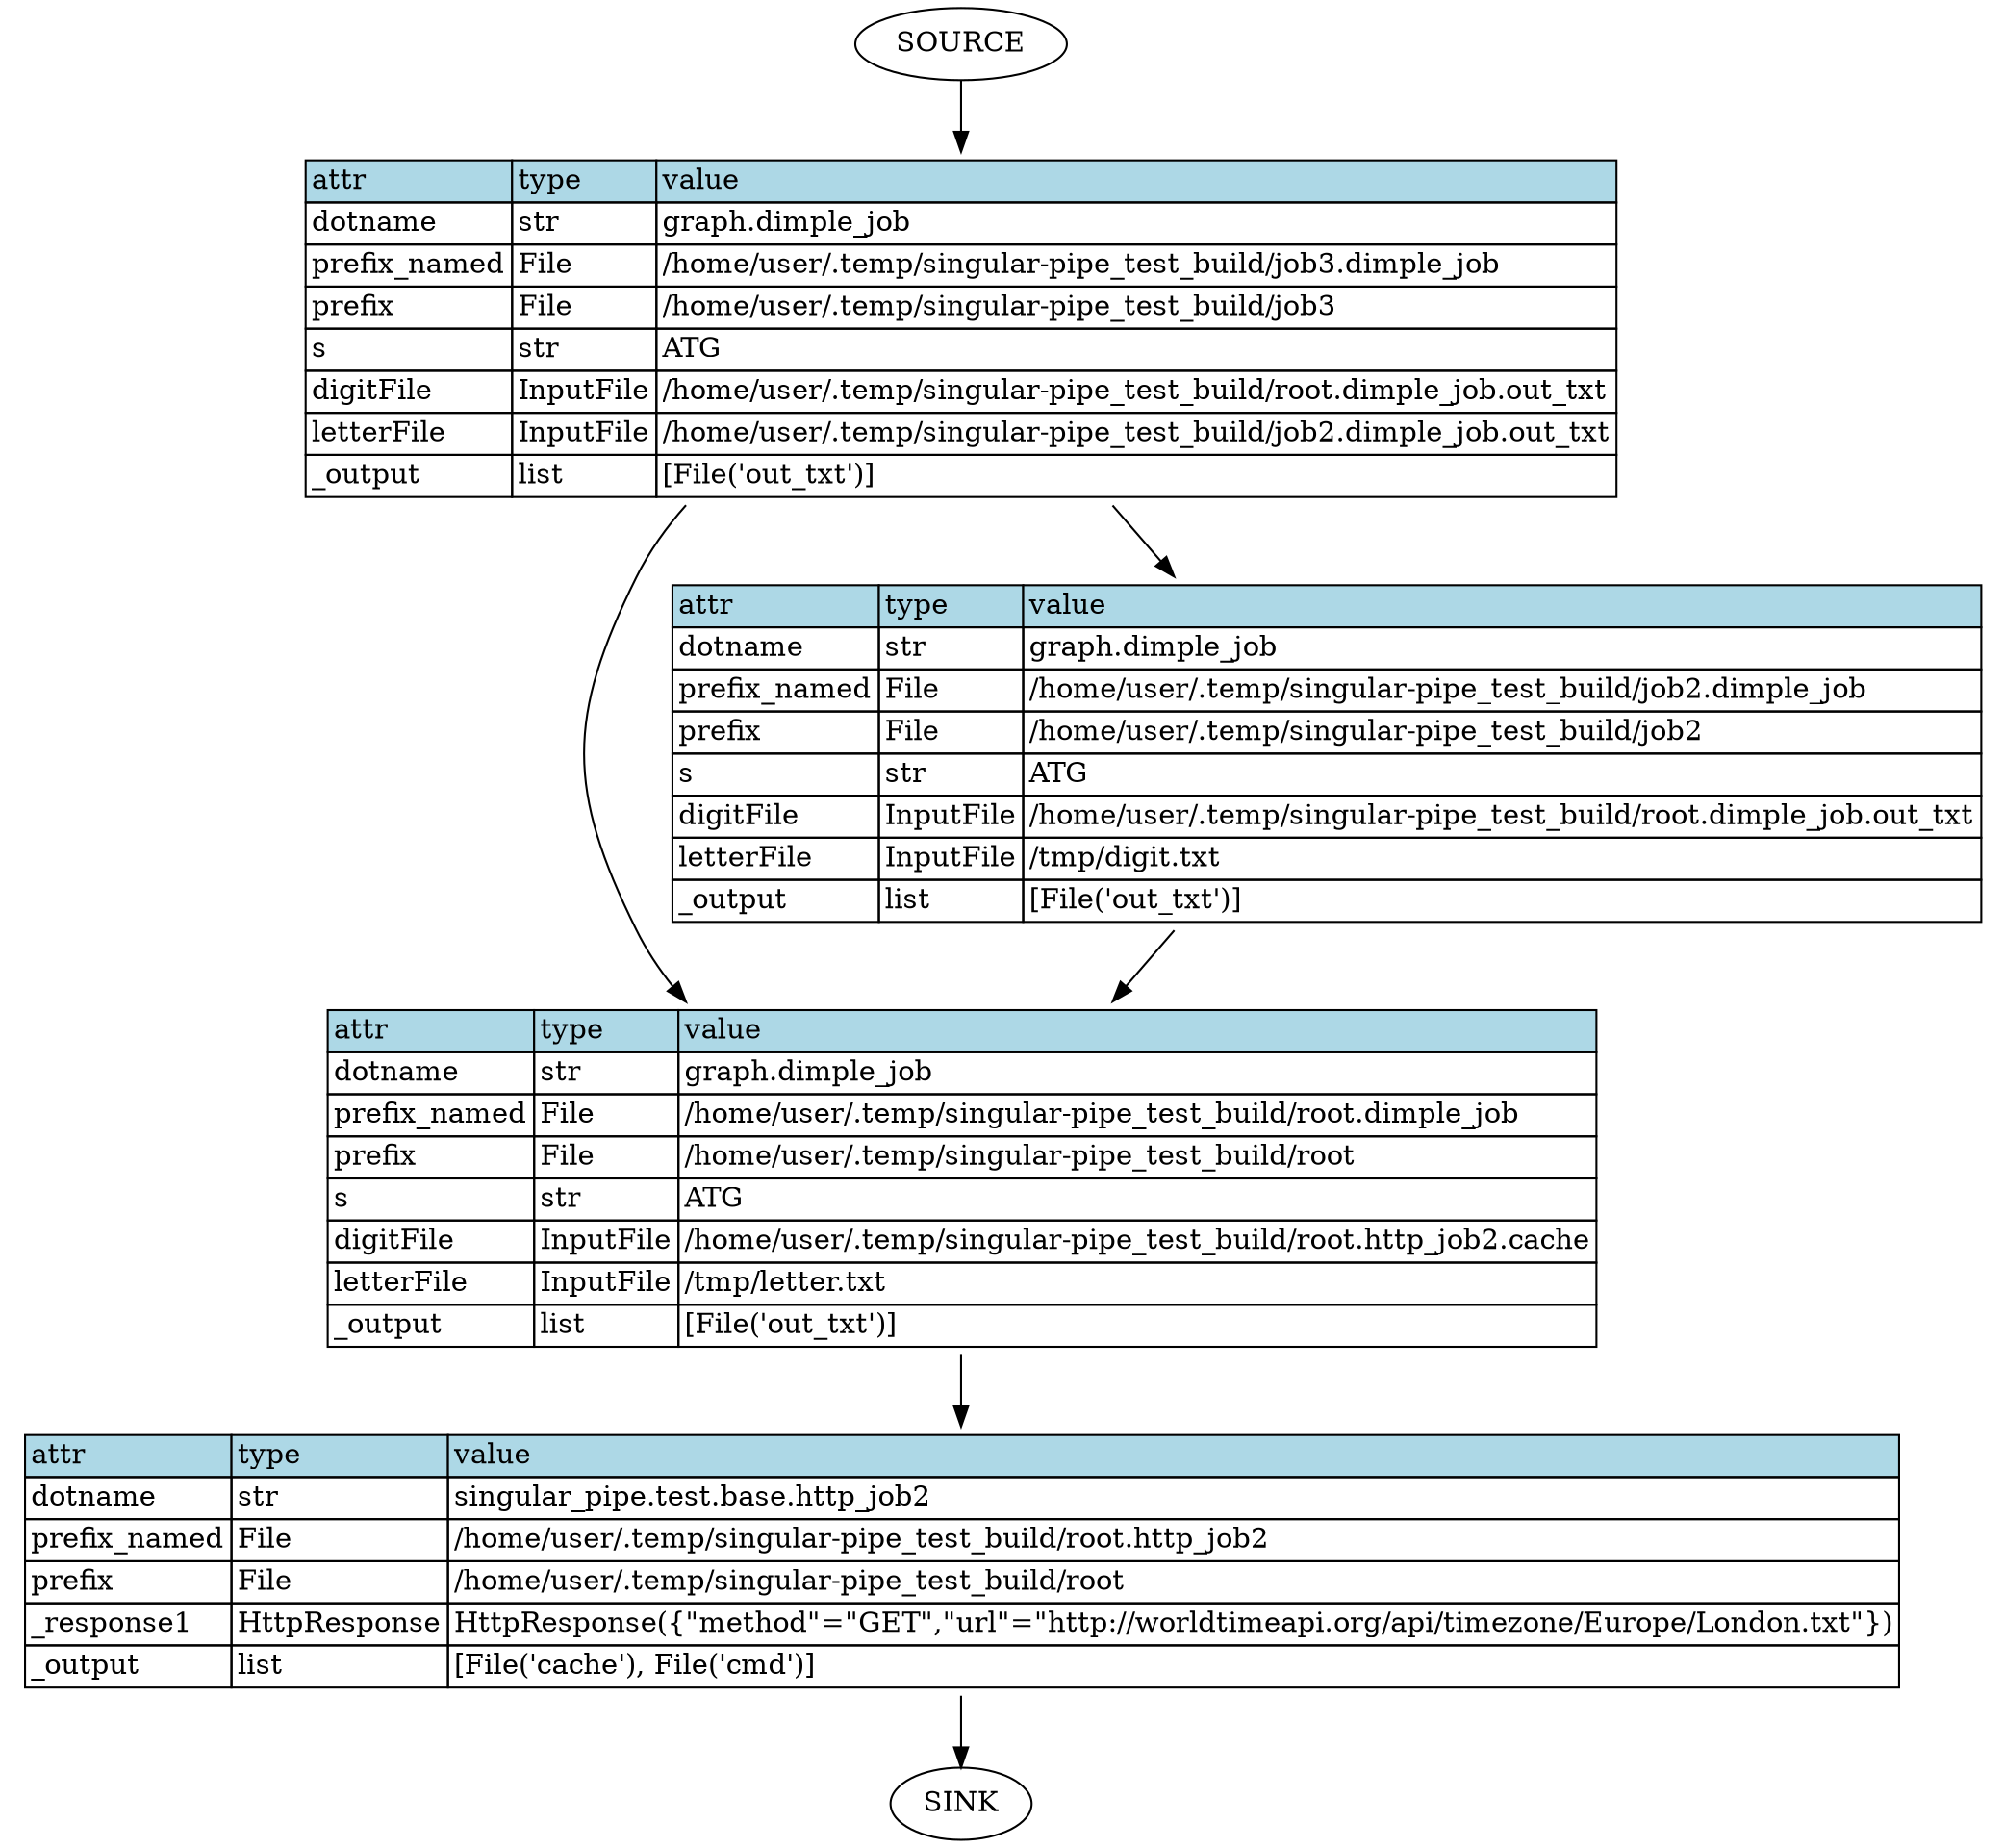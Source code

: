 strict digraph G {
	rankdir=TB
	"/home/user/.temp/singular-pipe_test_build/root.http_job2" -> SINK
	"/home/user/.temp/singular-pipe_test_build/root.http_job2" [label=<		
	<TABLE BORDER="0" CELLBORDER="1" CELLSPACING="0">
	  <TR>
	    <TD ALIGN="LEFT" BGCOLOR="lightblue">attr</TD>
	    <TD ALIGN="LEFT" BGCOLOR="lightblue">type</TD>
	    <TD ALIGN="LEFT" BGCOLOR="lightblue">value</TD>
	  </TR>

	  
	  	
		  <TR>
		  	<TD ALIGN="LEFT">dotname</TD>
		  	<TD ALIGN="LEFT">str</TD>
		    <TD ALIGN="LEFT">singular_pipe.test.base.http_job2</TD>
		  </TR>
	    
		  <TR>
		  	<TD ALIGN="LEFT">prefix_named</TD>
		  	<TD ALIGN="LEFT">File</TD>
		    <TD ALIGN="LEFT">/home/user/.temp/singular-pipe_test_build/root.http_job2</TD>
		  </TR>
	    
		  <TR>
		  	<TD ALIGN="LEFT">prefix</TD>
		  	<TD ALIGN="LEFT">File</TD>
		    <TD ALIGN="LEFT">/home/user/.temp/singular-pipe_test_build/root</TD>
		  </TR>
	    
		  <TR>
		  	<TD ALIGN="LEFT">_response1</TD>
		  	<TD ALIGN="LEFT">HttpResponse</TD>
		    <TD ALIGN="LEFT">HttpResponse({"method"="GET","url"="http://worldtimeapi.org/api/timezone/Europe/London.txt"})</TD>
		  </TR>
	    
		  <TR>
		  	<TD ALIGN="LEFT">_output</TD>
		  	<TD ALIGN="LEFT">list</TD>
		    <TD ALIGN="LEFT">[File('cache'), File('cmd')]</TD>
		  </TR>
	    
	</TABLE>
	> shape=plaintext]
	"/home/user/.temp/singular-pipe_test_build/root.dimple_job" -> "/home/user/.temp/singular-pipe_test_build/root.http_job2"
	"/home/user/.temp/singular-pipe_test_build/root.http_job2" [label=<		
	<TABLE BORDER="0" CELLBORDER="1" CELLSPACING="0">
	  <TR>
	    <TD ALIGN="LEFT" BGCOLOR="lightblue">attr</TD>
	    <TD ALIGN="LEFT" BGCOLOR="lightblue">type</TD>
	    <TD ALIGN="LEFT" BGCOLOR="lightblue">value</TD>
	  </TR>

	  
	  	
		  <TR>
		  	<TD ALIGN="LEFT">dotname</TD>
		  	<TD ALIGN="LEFT">str</TD>
		    <TD ALIGN="LEFT">singular_pipe.test.base.http_job2</TD>
		  </TR>
	    
		  <TR>
		  	<TD ALIGN="LEFT">prefix_named</TD>
		  	<TD ALIGN="LEFT">File</TD>
		    <TD ALIGN="LEFT">/home/user/.temp/singular-pipe_test_build/root.http_job2</TD>
		  </TR>
	    
		  <TR>
		  	<TD ALIGN="LEFT">prefix</TD>
		  	<TD ALIGN="LEFT">File</TD>
		    <TD ALIGN="LEFT">/home/user/.temp/singular-pipe_test_build/root</TD>
		  </TR>
	    
		  <TR>
		  	<TD ALIGN="LEFT">_response1</TD>
		  	<TD ALIGN="LEFT">HttpResponse</TD>
		    <TD ALIGN="LEFT">HttpResponse({"method"="GET","url"="http://worldtimeapi.org/api/timezone/Europe/London.txt"})</TD>
		  </TR>
	    
		  <TR>
		  	<TD ALIGN="LEFT">_output</TD>
		  	<TD ALIGN="LEFT">list</TD>
		    <TD ALIGN="LEFT">[File('cache'), File('cmd')]</TD>
		  </TR>
	    
	</TABLE>
	> shape=plaintext]
	"/home/user/.temp/singular-pipe_test_build/root.dimple_job" [label=<		
	<TABLE BORDER="0" CELLBORDER="1" CELLSPACING="0">
	  <TR>
	    <TD ALIGN="LEFT" BGCOLOR="lightblue">attr</TD>
	    <TD ALIGN="LEFT" BGCOLOR="lightblue">type</TD>
	    <TD ALIGN="LEFT" BGCOLOR="lightblue">value</TD>
	  </TR>

	  
	  	
		  <TR>
		  	<TD ALIGN="LEFT">dotname</TD>
		  	<TD ALIGN="LEFT">str</TD>
		    <TD ALIGN="LEFT">graph.dimple_job</TD>
		  </TR>
	    
		  <TR>
		  	<TD ALIGN="LEFT">prefix_named</TD>
		  	<TD ALIGN="LEFT">File</TD>
		    <TD ALIGN="LEFT">/home/user/.temp/singular-pipe_test_build/root.dimple_job</TD>
		  </TR>
	    
		  <TR>
		  	<TD ALIGN="LEFT">prefix</TD>
		  	<TD ALIGN="LEFT">File</TD>
		    <TD ALIGN="LEFT">/home/user/.temp/singular-pipe_test_build/root</TD>
		  </TR>
	    
		  <TR>
		  	<TD ALIGN="LEFT">s</TD>
		  	<TD ALIGN="LEFT">str</TD>
		    <TD ALIGN="LEFT">ATG</TD>
		  </TR>
	    
		  <TR>
		  	<TD ALIGN="LEFT">digitFile</TD>
		  	<TD ALIGN="LEFT">InputFile</TD>
		    <TD ALIGN="LEFT">/home/user/.temp/singular-pipe_test_build/root.http_job2.cache</TD>
		  </TR>
	    
		  <TR>
		  	<TD ALIGN="LEFT">letterFile</TD>
		  	<TD ALIGN="LEFT">InputFile</TD>
		    <TD ALIGN="LEFT">/tmp/letter.txt</TD>
		  </TR>
	    
		  <TR>
		  	<TD ALIGN="LEFT">_output</TD>
		  	<TD ALIGN="LEFT">list</TD>
		    <TD ALIGN="LEFT">[File('out_txt')]</TD>
		  </TR>
	    
	</TABLE>
	> shape=plaintext]
	"/home/user/.temp/singular-pipe_test_build/job3.dimple_job" -> "/home/user/.temp/singular-pipe_test_build/root.dimple_job"
	"/home/user/.temp/singular-pipe_test_build/root.dimple_job" [label=<		
	<TABLE BORDER="0" CELLBORDER="1" CELLSPACING="0">
	  <TR>
	    <TD ALIGN="LEFT" BGCOLOR="lightblue">attr</TD>
	    <TD ALIGN="LEFT" BGCOLOR="lightblue">type</TD>
	    <TD ALIGN="LEFT" BGCOLOR="lightblue">value</TD>
	  </TR>

	  
	  	
		  <TR>
		  	<TD ALIGN="LEFT">dotname</TD>
		  	<TD ALIGN="LEFT">str</TD>
		    <TD ALIGN="LEFT">graph.dimple_job</TD>
		  </TR>
	    
		  <TR>
		  	<TD ALIGN="LEFT">prefix_named</TD>
		  	<TD ALIGN="LEFT">File</TD>
		    <TD ALIGN="LEFT">/home/user/.temp/singular-pipe_test_build/root.dimple_job</TD>
		  </TR>
	    
		  <TR>
		  	<TD ALIGN="LEFT">prefix</TD>
		  	<TD ALIGN="LEFT">File</TD>
		    <TD ALIGN="LEFT">/home/user/.temp/singular-pipe_test_build/root</TD>
		  </TR>
	    
		  <TR>
		  	<TD ALIGN="LEFT">s</TD>
		  	<TD ALIGN="LEFT">str</TD>
		    <TD ALIGN="LEFT">ATG</TD>
		  </TR>
	    
		  <TR>
		  	<TD ALIGN="LEFT">digitFile</TD>
		  	<TD ALIGN="LEFT">InputFile</TD>
		    <TD ALIGN="LEFT">/home/user/.temp/singular-pipe_test_build/root.http_job2.cache</TD>
		  </TR>
	    
		  <TR>
		  	<TD ALIGN="LEFT">letterFile</TD>
		  	<TD ALIGN="LEFT">InputFile</TD>
		    <TD ALIGN="LEFT">/tmp/letter.txt</TD>
		  </TR>
	    
		  <TR>
		  	<TD ALIGN="LEFT">_output</TD>
		  	<TD ALIGN="LEFT">list</TD>
		    <TD ALIGN="LEFT">[File('out_txt')]</TD>
		  </TR>
	    
	</TABLE>
	> shape=plaintext]
	"/home/user/.temp/singular-pipe_test_build/root.http_job2" -> SINK
	"/home/user/.temp/singular-pipe_test_build/root.http_job2" [label=<		
	<TABLE BORDER="0" CELLBORDER="1" CELLSPACING="0">
	  <TR>
	    <TD ALIGN="LEFT" BGCOLOR="lightblue">attr</TD>
	    <TD ALIGN="LEFT" BGCOLOR="lightblue">type</TD>
	    <TD ALIGN="LEFT" BGCOLOR="lightblue">value</TD>
	  </TR>

	  
	  	
		  <TR>
		  	<TD ALIGN="LEFT">dotname</TD>
		  	<TD ALIGN="LEFT">str</TD>
		    <TD ALIGN="LEFT">singular_pipe.test.base.http_job2</TD>
		  </TR>
	    
		  <TR>
		  	<TD ALIGN="LEFT">prefix_named</TD>
		  	<TD ALIGN="LEFT">File</TD>
		    <TD ALIGN="LEFT">/home/user/.temp/singular-pipe_test_build/root.http_job2</TD>
		  </TR>
	    
		  <TR>
		  	<TD ALIGN="LEFT">prefix</TD>
		  	<TD ALIGN="LEFT">File</TD>
		    <TD ALIGN="LEFT">/home/user/.temp/singular-pipe_test_build/root</TD>
		  </TR>
	    
		  <TR>
		  	<TD ALIGN="LEFT">_response1</TD>
		  	<TD ALIGN="LEFT">HttpResponse</TD>
		    <TD ALIGN="LEFT">HttpResponse({"method"="GET","url"="http://worldtimeapi.org/api/timezone/Europe/London.txt"})</TD>
		  </TR>
	    
		  <TR>
		  	<TD ALIGN="LEFT">_output</TD>
		  	<TD ALIGN="LEFT">list</TD>
		    <TD ALIGN="LEFT">[File('cache'), File('cmd')]</TD>
		  </TR>
	    
	</TABLE>
	> shape=plaintext]
	"/home/user/.temp/singular-pipe_test_build/root.dimple_job" -> "/home/user/.temp/singular-pipe_test_build/root.http_job2"
	"/home/user/.temp/singular-pipe_test_build/root.http_job2" [label=<		
	<TABLE BORDER="0" CELLBORDER="1" CELLSPACING="0">
	  <TR>
	    <TD ALIGN="LEFT" BGCOLOR="lightblue">attr</TD>
	    <TD ALIGN="LEFT" BGCOLOR="lightblue">type</TD>
	    <TD ALIGN="LEFT" BGCOLOR="lightblue">value</TD>
	  </TR>

	  
	  	
		  <TR>
		  	<TD ALIGN="LEFT">dotname</TD>
		  	<TD ALIGN="LEFT">str</TD>
		    <TD ALIGN="LEFT">singular_pipe.test.base.http_job2</TD>
		  </TR>
	    
		  <TR>
		  	<TD ALIGN="LEFT">prefix_named</TD>
		  	<TD ALIGN="LEFT">File</TD>
		    <TD ALIGN="LEFT">/home/user/.temp/singular-pipe_test_build/root.http_job2</TD>
		  </TR>
	    
		  <TR>
		  	<TD ALIGN="LEFT">prefix</TD>
		  	<TD ALIGN="LEFT">File</TD>
		    <TD ALIGN="LEFT">/home/user/.temp/singular-pipe_test_build/root</TD>
		  </TR>
	    
		  <TR>
		  	<TD ALIGN="LEFT">_response1</TD>
		  	<TD ALIGN="LEFT">HttpResponse</TD>
		    <TD ALIGN="LEFT">HttpResponse({"method"="GET","url"="http://worldtimeapi.org/api/timezone/Europe/London.txt"})</TD>
		  </TR>
	    
		  <TR>
		  	<TD ALIGN="LEFT">_output</TD>
		  	<TD ALIGN="LEFT">list</TD>
		    <TD ALIGN="LEFT">[File('cache'), File('cmd')]</TD>
		  </TR>
	    
	</TABLE>
	> shape=plaintext]
	"/home/user/.temp/singular-pipe_test_build/root.dimple_job" [label=<		
	<TABLE BORDER="0" CELLBORDER="1" CELLSPACING="0">
	  <TR>
	    <TD ALIGN="LEFT" BGCOLOR="lightblue">attr</TD>
	    <TD ALIGN="LEFT" BGCOLOR="lightblue">type</TD>
	    <TD ALIGN="LEFT" BGCOLOR="lightblue">value</TD>
	  </TR>

	  
	  	
		  <TR>
		  	<TD ALIGN="LEFT">dotname</TD>
		  	<TD ALIGN="LEFT">str</TD>
		    <TD ALIGN="LEFT">graph.dimple_job</TD>
		  </TR>
	    
		  <TR>
		  	<TD ALIGN="LEFT">prefix_named</TD>
		  	<TD ALIGN="LEFT">File</TD>
		    <TD ALIGN="LEFT">/home/user/.temp/singular-pipe_test_build/root.dimple_job</TD>
		  </TR>
	    
		  <TR>
		  	<TD ALIGN="LEFT">prefix</TD>
		  	<TD ALIGN="LEFT">File</TD>
		    <TD ALIGN="LEFT">/home/user/.temp/singular-pipe_test_build/root</TD>
		  </TR>
	    
		  <TR>
		  	<TD ALIGN="LEFT">s</TD>
		  	<TD ALIGN="LEFT">str</TD>
		    <TD ALIGN="LEFT">ATG</TD>
		  </TR>
	    
		  <TR>
		  	<TD ALIGN="LEFT">digitFile</TD>
		  	<TD ALIGN="LEFT">InputFile</TD>
		    <TD ALIGN="LEFT">/home/user/.temp/singular-pipe_test_build/root.http_job2.cache</TD>
		  </TR>
	    
		  <TR>
		  	<TD ALIGN="LEFT">letterFile</TD>
		  	<TD ALIGN="LEFT">InputFile</TD>
		    <TD ALIGN="LEFT">/tmp/letter.txt</TD>
		  </TR>
	    
		  <TR>
		  	<TD ALIGN="LEFT">_output</TD>
		  	<TD ALIGN="LEFT">list</TD>
		    <TD ALIGN="LEFT">[File('out_txt')]</TD>
		  </TR>
	    
	</TABLE>
	> shape=plaintext]
	"/home/user/.temp/singular-pipe_test_build/job2.dimple_job" -> "/home/user/.temp/singular-pipe_test_build/root.dimple_job"
	"/home/user/.temp/singular-pipe_test_build/root.dimple_job" [label=<		
	<TABLE BORDER="0" CELLBORDER="1" CELLSPACING="0">
	  <TR>
	    <TD ALIGN="LEFT" BGCOLOR="lightblue">attr</TD>
	    <TD ALIGN="LEFT" BGCOLOR="lightblue">type</TD>
	    <TD ALIGN="LEFT" BGCOLOR="lightblue">value</TD>
	  </TR>

	  
	  	
		  <TR>
		  	<TD ALIGN="LEFT">dotname</TD>
		  	<TD ALIGN="LEFT">str</TD>
		    <TD ALIGN="LEFT">graph.dimple_job</TD>
		  </TR>
	    
		  <TR>
		  	<TD ALIGN="LEFT">prefix_named</TD>
		  	<TD ALIGN="LEFT">File</TD>
		    <TD ALIGN="LEFT">/home/user/.temp/singular-pipe_test_build/root.dimple_job</TD>
		  </TR>
	    
		  <TR>
		  	<TD ALIGN="LEFT">prefix</TD>
		  	<TD ALIGN="LEFT">File</TD>
		    <TD ALIGN="LEFT">/home/user/.temp/singular-pipe_test_build/root</TD>
		  </TR>
	    
		  <TR>
		  	<TD ALIGN="LEFT">s</TD>
		  	<TD ALIGN="LEFT">str</TD>
		    <TD ALIGN="LEFT">ATG</TD>
		  </TR>
	    
		  <TR>
		  	<TD ALIGN="LEFT">digitFile</TD>
		  	<TD ALIGN="LEFT">InputFile</TD>
		    <TD ALIGN="LEFT">/home/user/.temp/singular-pipe_test_build/root.http_job2.cache</TD>
		  </TR>
	    
		  <TR>
		  	<TD ALIGN="LEFT">letterFile</TD>
		  	<TD ALIGN="LEFT">InputFile</TD>
		    <TD ALIGN="LEFT">/tmp/letter.txt</TD>
		  </TR>
	    
		  <TR>
		  	<TD ALIGN="LEFT">_output</TD>
		  	<TD ALIGN="LEFT">list</TD>
		    <TD ALIGN="LEFT">[File('out_txt')]</TD>
		  </TR>
	    
	</TABLE>
	> shape=plaintext]
	"/home/user/.temp/singular-pipe_test_build/job2.dimple_job" [label=<		
	<TABLE BORDER="0" CELLBORDER="1" CELLSPACING="0">
	  <TR>
	    <TD ALIGN="LEFT" BGCOLOR="lightblue">attr</TD>
	    <TD ALIGN="LEFT" BGCOLOR="lightblue">type</TD>
	    <TD ALIGN="LEFT" BGCOLOR="lightblue">value</TD>
	  </TR>

	  
	  	
		  <TR>
		  	<TD ALIGN="LEFT">dotname</TD>
		  	<TD ALIGN="LEFT">str</TD>
		    <TD ALIGN="LEFT">graph.dimple_job</TD>
		  </TR>
	    
		  <TR>
		  	<TD ALIGN="LEFT">prefix_named</TD>
		  	<TD ALIGN="LEFT">File</TD>
		    <TD ALIGN="LEFT">/home/user/.temp/singular-pipe_test_build/job2.dimple_job</TD>
		  </TR>
	    
		  <TR>
		  	<TD ALIGN="LEFT">prefix</TD>
		  	<TD ALIGN="LEFT">File</TD>
		    <TD ALIGN="LEFT">/home/user/.temp/singular-pipe_test_build/job2</TD>
		  </TR>
	    
		  <TR>
		  	<TD ALIGN="LEFT">s</TD>
		  	<TD ALIGN="LEFT">str</TD>
		    <TD ALIGN="LEFT">ATG</TD>
		  </TR>
	    
		  <TR>
		  	<TD ALIGN="LEFT">digitFile</TD>
		  	<TD ALIGN="LEFT">InputFile</TD>
		    <TD ALIGN="LEFT">/home/user/.temp/singular-pipe_test_build/root.dimple_job.out_txt</TD>
		  </TR>
	    
		  <TR>
		  	<TD ALIGN="LEFT">letterFile</TD>
		  	<TD ALIGN="LEFT">InputFile</TD>
		    <TD ALIGN="LEFT">/tmp/digit.txt</TD>
		  </TR>
	    
		  <TR>
		  	<TD ALIGN="LEFT">_output</TD>
		  	<TD ALIGN="LEFT">list</TD>
		    <TD ALIGN="LEFT">[File('out_txt')]</TD>
		  </TR>
	    
	</TABLE>
	> shape=plaintext]
	"/home/user/.temp/singular-pipe_test_build/job3.dimple_job" -> "/home/user/.temp/singular-pipe_test_build/job2.dimple_job"
	"/home/user/.temp/singular-pipe_test_build/job2.dimple_job" [label=<		
	<TABLE BORDER="0" CELLBORDER="1" CELLSPACING="0">
	  <TR>
	    <TD ALIGN="LEFT" BGCOLOR="lightblue">attr</TD>
	    <TD ALIGN="LEFT" BGCOLOR="lightblue">type</TD>
	    <TD ALIGN="LEFT" BGCOLOR="lightblue">value</TD>
	  </TR>

	  
	  	
		  <TR>
		  	<TD ALIGN="LEFT">dotname</TD>
		  	<TD ALIGN="LEFT">str</TD>
		    <TD ALIGN="LEFT">graph.dimple_job</TD>
		  </TR>
	    
		  <TR>
		  	<TD ALIGN="LEFT">prefix_named</TD>
		  	<TD ALIGN="LEFT">File</TD>
		    <TD ALIGN="LEFT">/home/user/.temp/singular-pipe_test_build/job2.dimple_job</TD>
		  </TR>
	    
		  <TR>
		  	<TD ALIGN="LEFT">prefix</TD>
		  	<TD ALIGN="LEFT">File</TD>
		    <TD ALIGN="LEFT">/home/user/.temp/singular-pipe_test_build/job2</TD>
		  </TR>
	    
		  <TR>
		  	<TD ALIGN="LEFT">s</TD>
		  	<TD ALIGN="LEFT">str</TD>
		    <TD ALIGN="LEFT">ATG</TD>
		  </TR>
	    
		  <TR>
		  	<TD ALIGN="LEFT">digitFile</TD>
		  	<TD ALIGN="LEFT">InputFile</TD>
		    <TD ALIGN="LEFT">/home/user/.temp/singular-pipe_test_build/root.dimple_job.out_txt</TD>
		  </TR>
	    
		  <TR>
		  	<TD ALIGN="LEFT">letterFile</TD>
		  	<TD ALIGN="LEFT">InputFile</TD>
		    <TD ALIGN="LEFT">/tmp/digit.txt</TD>
		  </TR>
	    
		  <TR>
		  	<TD ALIGN="LEFT">_output</TD>
		  	<TD ALIGN="LEFT">list</TD>
		    <TD ALIGN="LEFT">[File('out_txt')]</TD>
		  </TR>
	    
	</TABLE>
	> shape=plaintext]
	"/home/user/.temp/singular-pipe_test_build/job3.dimple_job" [label=<		
	<TABLE BORDER="0" CELLBORDER="1" CELLSPACING="0">
	  <TR>
	    <TD ALIGN="LEFT" BGCOLOR="lightblue">attr</TD>
	    <TD ALIGN="LEFT" BGCOLOR="lightblue">type</TD>
	    <TD ALIGN="LEFT" BGCOLOR="lightblue">value</TD>
	  </TR>

	  
	  	
		  <TR>
		  	<TD ALIGN="LEFT">dotname</TD>
		  	<TD ALIGN="LEFT">str</TD>
		    <TD ALIGN="LEFT">graph.dimple_job</TD>
		  </TR>
	    
		  <TR>
		  	<TD ALIGN="LEFT">prefix_named</TD>
		  	<TD ALIGN="LEFT">File</TD>
		    <TD ALIGN="LEFT">/home/user/.temp/singular-pipe_test_build/job3.dimple_job</TD>
		  </TR>
	    
		  <TR>
		  	<TD ALIGN="LEFT">prefix</TD>
		  	<TD ALIGN="LEFT">File</TD>
		    <TD ALIGN="LEFT">/home/user/.temp/singular-pipe_test_build/job3</TD>
		  </TR>
	    
		  <TR>
		  	<TD ALIGN="LEFT">s</TD>
		  	<TD ALIGN="LEFT">str</TD>
		    <TD ALIGN="LEFT">ATG</TD>
		  </TR>
	    
		  <TR>
		  	<TD ALIGN="LEFT">digitFile</TD>
		  	<TD ALIGN="LEFT">InputFile</TD>
		    <TD ALIGN="LEFT">/home/user/.temp/singular-pipe_test_build/root.dimple_job.out_txt</TD>
		  </TR>
	    
		  <TR>
		  	<TD ALIGN="LEFT">letterFile</TD>
		  	<TD ALIGN="LEFT">InputFile</TD>
		    <TD ALIGN="LEFT">/home/user/.temp/singular-pipe_test_build/job2.dimple_job.out_txt</TD>
		  </TR>
	    
		  <TR>
		  	<TD ALIGN="LEFT">_output</TD>
		  	<TD ALIGN="LEFT">list</TD>
		    <TD ALIGN="LEFT">[File('out_txt')]</TD>
		  </TR>
	    
	</TABLE>
	> shape=plaintext]
	SOURCE -> "/home/user/.temp/singular-pipe_test_build/job3.dimple_job"
}
